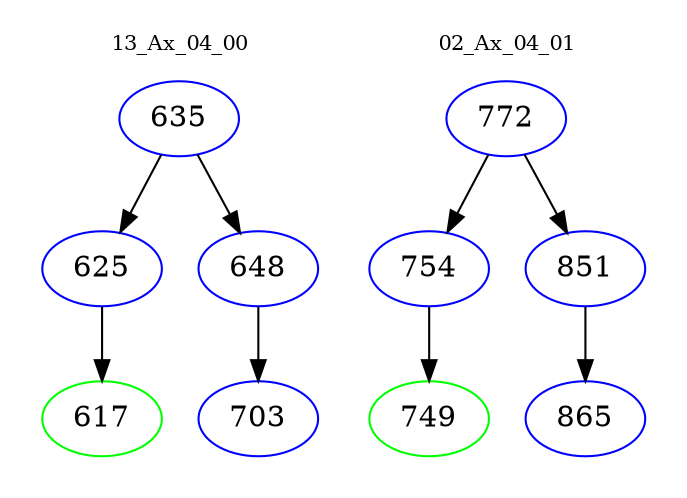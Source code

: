 digraph{
subgraph cluster_0 {
color = white
label = "13_Ax_04_00";
fontsize=10;
T0_635 [label="635", color="blue"]
T0_635 -> T0_625 [color="black"]
T0_625 [label="625", color="blue"]
T0_625 -> T0_617 [color="black"]
T0_617 [label="617", color="green"]
T0_635 -> T0_648 [color="black"]
T0_648 [label="648", color="blue"]
T0_648 -> T0_703 [color="black"]
T0_703 [label="703", color="blue"]
}
subgraph cluster_1 {
color = white
label = "02_Ax_04_01";
fontsize=10;
T1_772 [label="772", color="blue"]
T1_772 -> T1_754 [color="black"]
T1_754 [label="754", color="blue"]
T1_754 -> T1_749 [color="black"]
T1_749 [label="749", color="green"]
T1_772 -> T1_851 [color="black"]
T1_851 [label="851", color="blue"]
T1_851 -> T1_865 [color="black"]
T1_865 [label="865", color="blue"]
}
}
